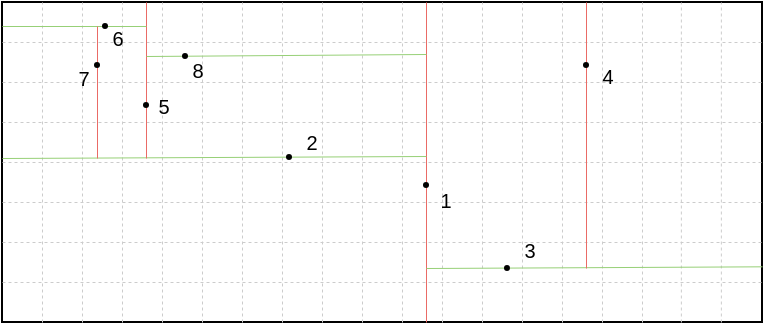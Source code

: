 <mxfile version="22.1.16" type="device">
  <diagram name="Page-1" id="oKdCf5ge1eQtf_koEXT0">
    <mxGraphModel dx="455" dy="303" grid="1" gridSize="10" guides="1" tooltips="1" connect="1" arrows="1" fold="1" page="1" pageScale="1" pageWidth="400" pageHeight="180" math="0" shadow="0">
      <root>
        <mxCell id="0" />
        <mxCell id="1" parent="0" />
        <mxCell id="70j0kBulyK4YT-5wAR5I-2" value="" style="rounded=0;whiteSpace=wrap;html=1;fillColor=none;movable=0;resizable=1;rotatable=1;deletable=1;editable=1;locked=0;connectable=1;" vertex="1" parent="1">
          <mxGeometry x="10" y="10" width="380" height="160" as="geometry" />
        </mxCell>
        <mxCell id="70j0kBulyK4YT-5wAR5I-3" value="" style="endArrow=none;dashed=1;html=1;rounded=0;strokeWidth=0.5;strokeColor=#CCCCCC;" edge="1" parent="1" target="70j0kBulyK4YT-5wAR5I-2">
          <mxGeometry width="50" height="50" relative="1" as="geometry">
            <mxPoint x="30" y="170" as="sourcePoint" />
            <mxPoint x="80" y="120" as="targetPoint" />
            <Array as="points">
              <mxPoint x="30" y="10" />
            </Array>
          </mxGeometry>
        </mxCell>
        <mxCell id="70j0kBulyK4YT-5wAR5I-4" value="" style="endArrow=none;dashed=1;html=1;rounded=0;strokeWidth=0.5;strokeColor=#CCCCCC;" edge="1" parent="1">
          <mxGeometry width="50" height="50" relative="1" as="geometry">
            <mxPoint x="50" y="170" as="sourcePoint" />
            <mxPoint x="50" y="10" as="targetPoint" />
            <Array as="points">
              <mxPoint x="50" y="10" />
            </Array>
          </mxGeometry>
        </mxCell>
        <mxCell id="70j0kBulyK4YT-5wAR5I-5" value="" style="endArrow=none;dashed=1;html=1;rounded=0;strokeWidth=0.5;strokeColor=#CCCCCC;" edge="1" parent="1">
          <mxGeometry width="50" height="50" relative="1" as="geometry">
            <mxPoint x="70" y="170" as="sourcePoint" />
            <mxPoint x="70" y="10" as="targetPoint" />
            <Array as="points">
              <mxPoint x="70" y="10" />
            </Array>
          </mxGeometry>
        </mxCell>
        <mxCell id="70j0kBulyK4YT-5wAR5I-6" value="" style="endArrow=none;dashed=1;html=1;rounded=0;strokeWidth=0.5;strokeColor=#CCCCCC;" edge="1" parent="1">
          <mxGeometry width="50" height="50" relative="1" as="geometry">
            <mxPoint x="90" y="170" as="sourcePoint" />
            <mxPoint x="90" y="10" as="targetPoint" />
            <Array as="points">
              <mxPoint x="90" y="10" />
            </Array>
          </mxGeometry>
        </mxCell>
        <mxCell id="70j0kBulyK4YT-5wAR5I-7" value="" style="endArrow=none;dashed=1;html=1;rounded=0;strokeWidth=0.5;strokeColor=#CCCCCC;" edge="1" parent="1">
          <mxGeometry width="50" height="50" relative="1" as="geometry">
            <mxPoint x="110" y="170" as="sourcePoint" />
            <mxPoint x="110" y="10" as="targetPoint" />
            <Array as="points">
              <mxPoint x="110" y="10" />
            </Array>
          </mxGeometry>
        </mxCell>
        <mxCell id="70j0kBulyK4YT-5wAR5I-8" value="" style="endArrow=none;dashed=1;html=1;rounded=0;strokeWidth=0.5;strokeColor=#CCCCCC;" edge="1" parent="1">
          <mxGeometry width="50" height="50" relative="1" as="geometry">
            <mxPoint x="130" y="170" as="sourcePoint" />
            <mxPoint x="130" y="10" as="targetPoint" />
            <Array as="points">
              <mxPoint x="130" y="10" />
            </Array>
          </mxGeometry>
        </mxCell>
        <mxCell id="70j0kBulyK4YT-5wAR5I-9" value="" style="endArrow=none;dashed=1;html=1;rounded=0;strokeWidth=0.5;strokeColor=#CCCCCC;" edge="1" parent="1">
          <mxGeometry width="50" height="50" relative="1" as="geometry">
            <mxPoint x="150" y="170" as="sourcePoint" />
            <mxPoint x="150" y="10" as="targetPoint" />
            <Array as="points">
              <mxPoint x="150" y="10" />
            </Array>
          </mxGeometry>
        </mxCell>
        <mxCell id="70j0kBulyK4YT-5wAR5I-10" value="" style="endArrow=none;dashed=1;html=1;rounded=0;strokeWidth=0.5;strokeColor=#CCCCCC;" edge="1" parent="1">
          <mxGeometry width="50" height="50" relative="1" as="geometry">
            <mxPoint x="170" y="170" as="sourcePoint" />
            <mxPoint x="170" y="10" as="targetPoint" />
            <Array as="points">
              <mxPoint x="170" y="10" />
            </Array>
          </mxGeometry>
        </mxCell>
        <mxCell id="70j0kBulyK4YT-5wAR5I-11" value="" style="endArrow=none;dashed=1;html=1;rounded=0;strokeWidth=0.5;strokeColor=#CCCCCC;" edge="1" parent="1">
          <mxGeometry width="50" height="50" relative="1" as="geometry">
            <mxPoint x="190" y="170" as="sourcePoint" />
            <mxPoint x="190" y="10" as="targetPoint" />
            <Array as="points">
              <mxPoint x="190" y="10" />
            </Array>
          </mxGeometry>
        </mxCell>
        <mxCell id="70j0kBulyK4YT-5wAR5I-12" value="" style="endArrow=none;dashed=1;html=1;rounded=0;strokeWidth=0.5;strokeColor=#CCCCCC;" edge="1" parent="1">
          <mxGeometry width="50" height="50" relative="1" as="geometry">
            <mxPoint x="210" y="170" as="sourcePoint" />
            <mxPoint x="210" y="10" as="targetPoint" />
            <Array as="points">
              <mxPoint x="210" y="10" />
            </Array>
          </mxGeometry>
        </mxCell>
        <mxCell id="70j0kBulyK4YT-5wAR5I-13" value="" style="endArrow=none;dashed=1;html=1;rounded=0;strokeWidth=0.5;strokeColor=#CCCCCC;" edge="1" parent="1">
          <mxGeometry width="50" height="50" relative="1" as="geometry">
            <mxPoint x="230" y="170" as="sourcePoint" />
            <mxPoint x="230" y="10" as="targetPoint" />
            <Array as="points">
              <mxPoint x="230" y="10" />
            </Array>
          </mxGeometry>
        </mxCell>
        <mxCell id="70j0kBulyK4YT-5wAR5I-14" value="" style="endArrow=none;dashed=1;html=1;rounded=0;strokeWidth=0.5;strokeColor=#CCCCCC;" edge="1" parent="1">
          <mxGeometry width="50" height="50" relative="1" as="geometry">
            <mxPoint x="250" y="170" as="sourcePoint" />
            <mxPoint x="250" y="10" as="targetPoint" />
            <Array as="points">
              <mxPoint x="250" y="10" />
            </Array>
          </mxGeometry>
        </mxCell>
        <mxCell id="70j0kBulyK4YT-5wAR5I-15" value="" style="endArrow=none;dashed=1;html=1;rounded=0;strokeWidth=0.5;strokeColor=#CCCCCC;" edge="1" parent="1">
          <mxGeometry width="50" height="50" relative="1" as="geometry">
            <mxPoint x="270" y="170" as="sourcePoint" />
            <mxPoint x="270" y="10" as="targetPoint" />
            <Array as="points">
              <mxPoint x="270" y="10" />
            </Array>
          </mxGeometry>
        </mxCell>
        <mxCell id="70j0kBulyK4YT-5wAR5I-16" value="" style="endArrow=none;dashed=1;html=1;rounded=0;strokeWidth=0.5;strokeColor=#CCCCCC;" edge="1" parent="1">
          <mxGeometry width="50" height="50" relative="1" as="geometry">
            <mxPoint x="290" y="170" as="sourcePoint" />
            <mxPoint x="290" y="10" as="targetPoint" />
            <Array as="points">
              <mxPoint x="290" y="10" />
            </Array>
          </mxGeometry>
        </mxCell>
        <mxCell id="70j0kBulyK4YT-5wAR5I-17" value="" style="endArrow=none;dashed=1;html=1;rounded=0;strokeWidth=0.5;strokeColor=#CCCCCC;" edge="1" parent="1">
          <mxGeometry width="50" height="50" relative="1" as="geometry">
            <mxPoint x="310" y="170" as="sourcePoint" />
            <mxPoint x="310" y="10" as="targetPoint" />
            <Array as="points">
              <mxPoint x="310" y="10" />
            </Array>
          </mxGeometry>
        </mxCell>
        <mxCell id="70j0kBulyK4YT-5wAR5I-18" value="" style="endArrow=none;dashed=1;html=1;rounded=0;strokeWidth=0.5;strokeColor=#CCCCCC;" edge="1" parent="1">
          <mxGeometry width="50" height="50" relative="1" as="geometry">
            <mxPoint x="330" y="170" as="sourcePoint" />
            <mxPoint x="330" y="10" as="targetPoint" />
            <Array as="points">
              <mxPoint x="330" y="10" />
            </Array>
          </mxGeometry>
        </mxCell>
        <mxCell id="70j0kBulyK4YT-5wAR5I-19" value="" style="endArrow=none;dashed=1;html=1;rounded=0;strokeWidth=0.5;strokeColor=#CCCCCC;" edge="1" parent="1">
          <mxGeometry width="50" height="50" relative="1" as="geometry">
            <mxPoint x="349.43" y="170" as="sourcePoint" />
            <mxPoint x="349.43" y="10" as="targetPoint" />
            <Array as="points">
              <mxPoint x="349.43" y="10" />
            </Array>
          </mxGeometry>
        </mxCell>
        <mxCell id="70j0kBulyK4YT-5wAR5I-20" value="" style="endArrow=none;dashed=1;html=1;rounded=0;strokeWidth=0.5;strokeColor=#CCCCCC;" edge="1" parent="1">
          <mxGeometry width="50" height="50" relative="1" as="geometry">
            <mxPoint x="369.43" y="170" as="sourcePoint" />
            <mxPoint x="369.43" y="10" as="targetPoint" />
            <Array as="points">
              <mxPoint x="369.43" y="10" />
            </Array>
          </mxGeometry>
        </mxCell>
        <mxCell id="70j0kBulyK4YT-5wAR5I-24" value="" style="endArrow=none;dashed=1;html=1;rounded=0;strokeWidth=0.5;strokeColor=#CCCCCC;" edge="1" parent="1">
          <mxGeometry width="50" height="50" relative="1" as="geometry">
            <mxPoint x="10" y="30" as="sourcePoint" />
            <mxPoint x="390" y="30" as="targetPoint" />
          </mxGeometry>
        </mxCell>
        <mxCell id="70j0kBulyK4YT-5wAR5I-25" value="" style="endArrow=none;dashed=1;html=1;rounded=0;strokeWidth=0.5;strokeColor=#CCCCCC;" edge="1" parent="1">
          <mxGeometry width="50" height="50" relative="1" as="geometry">
            <mxPoint x="10" y="50" as="sourcePoint" />
            <mxPoint x="390" y="50" as="targetPoint" />
          </mxGeometry>
        </mxCell>
        <mxCell id="70j0kBulyK4YT-5wAR5I-26" value="" style="endArrow=none;dashed=1;html=1;rounded=0;strokeWidth=0.5;strokeColor=#CCCCCC;" edge="1" parent="1">
          <mxGeometry width="50" height="50" relative="1" as="geometry">
            <mxPoint x="10" y="70" as="sourcePoint" />
            <mxPoint x="390" y="70" as="targetPoint" />
          </mxGeometry>
        </mxCell>
        <mxCell id="70j0kBulyK4YT-5wAR5I-27" value="" style="endArrow=none;dashed=1;html=1;rounded=0;strokeWidth=0.5;strokeColor=#CCCCCC;" edge="1" parent="1">
          <mxGeometry width="50" height="50" relative="1" as="geometry">
            <mxPoint x="10" y="90" as="sourcePoint" />
            <mxPoint x="390" y="90" as="targetPoint" />
          </mxGeometry>
        </mxCell>
        <mxCell id="70j0kBulyK4YT-5wAR5I-28" value="" style="endArrow=none;dashed=1;html=1;rounded=0;strokeWidth=0.5;strokeColor=#CCCCCC;" edge="1" parent="1">
          <mxGeometry width="50" height="50" relative="1" as="geometry">
            <mxPoint x="10" y="110" as="sourcePoint" />
            <mxPoint x="390" y="110" as="targetPoint" />
          </mxGeometry>
        </mxCell>
        <mxCell id="70j0kBulyK4YT-5wAR5I-29" value="" style="endArrow=none;dashed=1;html=1;rounded=0;strokeWidth=0.5;strokeColor=#CCCCCC;" edge="1" parent="1">
          <mxGeometry width="50" height="50" relative="1" as="geometry">
            <mxPoint x="10" y="130" as="sourcePoint" />
            <mxPoint x="390" y="130" as="targetPoint" />
          </mxGeometry>
        </mxCell>
        <mxCell id="70j0kBulyK4YT-5wAR5I-30" value="" style="endArrow=none;dashed=1;html=1;rounded=0;strokeWidth=0.5;strokeColor=#CCCCCC;" edge="1" parent="1">
          <mxGeometry width="50" height="50" relative="1" as="geometry">
            <mxPoint x="10" y="150" as="sourcePoint" />
            <mxPoint x="390" y="150" as="targetPoint" />
          </mxGeometry>
        </mxCell>
        <mxCell id="70j0kBulyK4YT-5wAR5I-41" value="" style="endArrow=none;html=1;rounded=0;strokeWidth=0.5;strokeColor=#EA6B66;" edge="1" parent="1">
          <mxGeometry width="50" height="50" relative="1" as="geometry">
            <mxPoint x="222" y="170" as="sourcePoint" />
            <mxPoint x="222" y="10" as="targetPoint" />
          </mxGeometry>
        </mxCell>
        <mxCell id="70j0kBulyK4YT-5wAR5I-42" value="" style="endArrow=none;html=1;rounded=0;strokeWidth=0.5;entryX=1;entryY=0.826;entryDx=0;entryDy=0;entryPerimeter=0;strokeColor=#97D077;" edge="1" parent="1" target="70j0kBulyK4YT-5wAR5I-2">
          <mxGeometry width="50" height="50" relative="1" as="geometry">
            <mxPoint x="222" y="143" as="sourcePoint" />
            <mxPoint x="402" y="142" as="targetPoint" />
          </mxGeometry>
        </mxCell>
        <mxCell id="70j0kBulyK4YT-5wAR5I-43" value="" style="endArrow=none;html=1;rounded=0;strokeWidth=0.5;strokeColor=#EA6B66;" edge="1" parent="1">
          <mxGeometry width="50" height="50" relative="1" as="geometry">
            <mxPoint x="302" y="143" as="sourcePoint" />
            <mxPoint x="302" y="10" as="targetPoint" />
          </mxGeometry>
        </mxCell>
        <mxCell id="70j0kBulyK4YT-5wAR5I-44" value="" style="endArrow=none;html=1;rounded=0;strokeWidth=0.5;strokeColor=#97D077;" edge="1" parent="1">
          <mxGeometry width="50" height="50" relative="1" as="geometry">
            <mxPoint x="10" y="88" as="sourcePoint" />
            <mxPoint x="222" y="87" as="targetPoint" />
          </mxGeometry>
        </mxCell>
        <mxCell id="70j0kBulyK4YT-5wAR5I-45" value="" style="endArrow=none;html=1;rounded=0;strokeWidth=0.5;strokeColor=#EA6B66;" edge="1" parent="1">
          <mxGeometry width="50" height="50" relative="1" as="geometry">
            <mxPoint x="82" y="88" as="sourcePoint" />
            <mxPoint x="82" y="10" as="targetPoint" />
          </mxGeometry>
        </mxCell>
        <mxCell id="70j0kBulyK4YT-5wAR5I-46" value="" style="endArrow=none;html=1;rounded=0;strokeWidth=0.5;strokeColor=#97D077;" edge="1" parent="1">
          <mxGeometry width="50" height="50" relative="1" as="geometry">
            <mxPoint x="82" y="37" as="sourcePoint" />
            <mxPoint x="222" y="36" as="targetPoint" />
          </mxGeometry>
        </mxCell>
        <mxCell id="70j0kBulyK4YT-5wAR5I-47" value="" style="endArrow=none;html=1;rounded=0;strokeWidth=0.5;strokeColor=#97D077;" edge="1" parent="1">
          <mxGeometry width="50" height="50" relative="1" as="geometry">
            <mxPoint x="10" y="22" as="sourcePoint" />
            <mxPoint x="82" y="22" as="targetPoint" />
          </mxGeometry>
        </mxCell>
        <mxCell id="70j0kBulyK4YT-5wAR5I-48" value="" style="endArrow=none;html=1;rounded=0;strokeWidth=0.5;strokeColor=#EA6B66;" edge="1" parent="1">
          <mxGeometry width="50" height="50" relative="1" as="geometry">
            <mxPoint x="57.5" y="88" as="sourcePoint" />
            <mxPoint x="57.5" y="22" as="targetPoint" />
          </mxGeometry>
        </mxCell>
        <mxCell id="70j0kBulyK4YT-5wAR5I-33" value="" style="ellipse;whiteSpace=wrap;html=1;aspect=fixed;strokeColor=none;fillColor=#000000;" vertex="1" parent="1">
          <mxGeometry x="60" y="20.5" width="3" height="3" as="geometry" />
        </mxCell>
        <mxCell id="70j0kBulyK4YT-5wAR5I-34" value="" style="ellipse;whiteSpace=wrap;html=1;aspect=fixed;strokeColor=none;fillColor=#000000;" vertex="1" parent="1">
          <mxGeometry x="56" y="40" width="3" height="3" as="geometry" />
        </mxCell>
        <mxCell id="70j0kBulyK4YT-5wAR5I-35" value="" style="ellipse;whiteSpace=wrap;html=1;aspect=fixed;strokeColor=none;fillColor=#000000;" vertex="1" parent="1">
          <mxGeometry x="80.5" y="60" width="3" height="3" as="geometry" />
        </mxCell>
        <mxCell id="70j0kBulyK4YT-5wAR5I-36" value="" style="ellipse;whiteSpace=wrap;html=1;aspect=fixed;strokeColor=none;fillColor=#000000;" vertex="1" parent="1">
          <mxGeometry x="100" y="35.5" width="3" height="3" as="geometry" />
        </mxCell>
        <mxCell id="70j0kBulyK4YT-5wAR5I-37" value="" style="ellipse;whiteSpace=wrap;html=1;aspect=fixed;strokeColor=none;fillColor=#000000;" vertex="1" parent="1">
          <mxGeometry x="152" y="86" width="3" height="3" as="geometry" />
        </mxCell>
        <mxCell id="70j0kBulyK4YT-5wAR5I-38" value="" style="ellipse;whiteSpace=wrap;html=1;aspect=fixed;strokeColor=none;fillColor=#000000;" vertex="1" parent="1">
          <mxGeometry x="220.5" y="100" width="3" height="3" as="geometry" />
        </mxCell>
        <mxCell id="70j0kBulyK4YT-5wAR5I-39" value="" style="ellipse;whiteSpace=wrap;html=1;aspect=fixed;strokeColor=none;fillColor=#000000;" vertex="1" parent="1">
          <mxGeometry x="300.5" y="40" width="3" height="3" as="geometry" />
        </mxCell>
        <mxCell id="70j0kBulyK4YT-5wAR5I-40" value="" style="ellipse;whiteSpace=wrap;html=1;aspect=fixed;strokeColor=none;fillColor=#000000;" vertex="1" parent="1">
          <mxGeometry x="261" y="141.5" width="3" height="3" as="geometry" />
        </mxCell>
        <mxCell id="70j0kBulyK4YT-5wAR5I-49" value="1" style="text;strokeColor=none;align=center;fillColor=none;html=1;verticalAlign=middle;whiteSpace=wrap;rounded=0;fontSize=10;" vertex="1" parent="1">
          <mxGeometry x="222" y="99" width="20" height="20" as="geometry" />
        </mxCell>
        <mxCell id="70j0kBulyK4YT-5wAR5I-50" value="2" style="text;strokeColor=none;align=center;fillColor=none;html=1;verticalAlign=middle;whiteSpace=wrap;rounded=0;fontSize=10;" vertex="1" parent="1">
          <mxGeometry x="155" y="70" width="20" height="20" as="geometry" />
        </mxCell>
        <mxCell id="70j0kBulyK4YT-5wAR5I-51" value="3" style="text;strokeColor=none;align=center;fillColor=none;html=1;verticalAlign=middle;whiteSpace=wrap;rounded=0;fontSize=10;" vertex="1" parent="1">
          <mxGeometry x="264" y="123.5" width="20" height="20" as="geometry" />
        </mxCell>
        <mxCell id="70j0kBulyK4YT-5wAR5I-52" value="4" style="text;strokeColor=none;align=center;fillColor=none;html=1;verticalAlign=middle;whiteSpace=wrap;rounded=0;fontSize=10;" vertex="1" parent="1">
          <mxGeometry x="303" y="37" width="20" height="20" as="geometry" />
        </mxCell>
        <mxCell id="70j0kBulyK4YT-5wAR5I-53" value="5" style="text;strokeColor=none;align=center;fillColor=none;html=1;verticalAlign=middle;whiteSpace=wrap;rounded=0;fontSize=10;" vertex="1" parent="1">
          <mxGeometry x="80.5" y="51.5" width="20" height="20" as="geometry" />
        </mxCell>
        <mxCell id="70j0kBulyK4YT-5wAR5I-54" value="6" style="text;strokeColor=none;align=center;fillColor=none;html=1;verticalAlign=middle;whiteSpace=wrap;rounded=0;fontSize=10;" vertex="1" parent="1">
          <mxGeometry x="58" y="18" width="20" height="20" as="geometry" />
        </mxCell>
        <mxCell id="70j0kBulyK4YT-5wAR5I-55" value="7" style="text;strokeColor=none;align=center;fillColor=none;html=1;verticalAlign=middle;whiteSpace=wrap;rounded=0;fontSize=10;" vertex="1" parent="1">
          <mxGeometry x="41" y="38" width="20" height="20" as="geometry" />
        </mxCell>
        <mxCell id="70j0kBulyK4YT-5wAR5I-56" value="8" style="text;strokeColor=none;align=center;fillColor=none;html=1;verticalAlign=middle;whiteSpace=wrap;rounded=0;fontSize=10;" vertex="1" parent="1">
          <mxGeometry x="98" y="34" width="20" height="20" as="geometry" />
        </mxCell>
      </root>
    </mxGraphModel>
  </diagram>
</mxfile>
